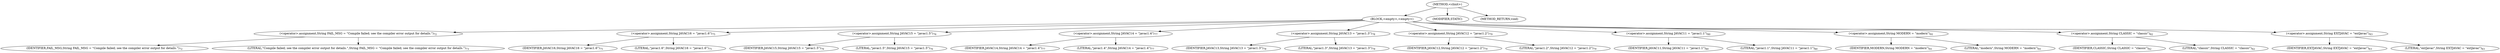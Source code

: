 digraph "&lt;clinit&gt;" {  
"1991" [label = <(METHOD,&lt;clinit&gt;)> ]
"1992" [label = <(BLOCK,&lt;empty&gt;,&lt;empty&gt;)> ]
"1993" [label = <(&lt;operator&gt;.assignment,String FAIL_MSG = &quot;Compile failed; see the compiler error output for details.&quot;)<SUB>72</SUB>> ]
"1994" [label = <(IDENTIFIER,FAIL_MSG,String FAIL_MSG = &quot;Compile failed; see the compiler error output for details.&quot;)<SUB>72</SUB>> ]
"1995" [label = <(LITERAL,&quot;Compile failed; see the compiler error output for details.&quot;,String FAIL_MSG = &quot;Compile failed; see the compiler error output for details.&quot;)<SUB>73</SUB>> ]
"1996" [label = <(&lt;operator&gt;.assignment,String JAVAC16 = &quot;javac1.6&quot;)<SUB>75</SUB>> ]
"1997" [label = <(IDENTIFIER,JAVAC16,String JAVAC16 = &quot;javac1.6&quot;)<SUB>75</SUB>> ]
"1998" [label = <(LITERAL,&quot;javac1.6&quot;,String JAVAC16 = &quot;javac1.6&quot;)<SUB>75</SUB>> ]
"1999" [label = <(&lt;operator&gt;.assignment,String JAVAC15 = &quot;javac1.5&quot;)<SUB>76</SUB>> ]
"2000" [label = <(IDENTIFIER,JAVAC15,String JAVAC15 = &quot;javac1.5&quot;)<SUB>76</SUB>> ]
"2001" [label = <(LITERAL,&quot;javac1.5&quot;,String JAVAC15 = &quot;javac1.5&quot;)<SUB>76</SUB>> ]
"2002" [label = <(&lt;operator&gt;.assignment,String JAVAC14 = &quot;javac1.4&quot;)<SUB>77</SUB>> ]
"2003" [label = <(IDENTIFIER,JAVAC14,String JAVAC14 = &quot;javac1.4&quot;)<SUB>77</SUB>> ]
"2004" [label = <(LITERAL,&quot;javac1.4&quot;,String JAVAC14 = &quot;javac1.4&quot;)<SUB>77</SUB>> ]
"2005" [label = <(&lt;operator&gt;.assignment,String JAVAC13 = &quot;javac1.3&quot;)<SUB>78</SUB>> ]
"2006" [label = <(IDENTIFIER,JAVAC13,String JAVAC13 = &quot;javac1.3&quot;)<SUB>78</SUB>> ]
"2007" [label = <(LITERAL,&quot;javac1.3&quot;,String JAVAC13 = &quot;javac1.3&quot;)<SUB>78</SUB>> ]
"2008" [label = <(&lt;operator&gt;.assignment,String JAVAC12 = &quot;javac1.2&quot;)<SUB>79</SUB>> ]
"2009" [label = <(IDENTIFIER,JAVAC12,String JAVAC12 = &quot;javac1.2&quot;)<SUB>79</SUB>> ]
"2010" [label = <(LITERAL,&quot;javac1.2&quot;,String JAVAC12 = &quot;javac1.2&quot;)<SUB>79</SUB>> ]
"2011" [label = <(&lt;operator&gt;.assignment,String JAVAC11 = &quot;javac1.1&quot;)<SUB>80</SUB>> ]
"2012" [label = <(IDENTIFIER,JAVAC11,String JAVAC11 = &quot;javac1.1&quot;)<SUB>80</SUB>> ]
"2013" [label = <(LITERAL,&quot;javac1.1&quot;,String JAVAC11 = &quot;javac1.1&quot;)<SUB>80</SUB>> ]
"2014" [label = <(&lt;operator&gt;.assignment,String MODERN = &quot;modern&quot;)<SUB>81</SUB>> ]
"2015" [label = <(IDENTIFIER,MODERN,String MODERN = &quot;modern&quot;)<SUB>81</SUB>> ]
"2016" [label = <(LITERAL,&quot;modern&quot;,String MODERN = &quot;modern&quot;)<SUB>81</SUB>> ]
"2017" [label = <(&lt;operator&gt;.assignment,String CLASSIC = &quot;classic&quot;)<SUB>82</SUB>> ]
"2018" [label = <(IDENTIFIER,CLASSIC,String CLASSIC = &quot;classic&quot;)<SUB>82</SUB>> ]
"2019" [label = <(LITERAL,&quot;classic&quot;,String CLASSIC = &quot;classic&quot;)<SUB>82</SUB>> ]
"2020" [label = <(&lt;operator&gt;.assignment,String EXTJAVAC = &quot;extJavac&quot;)<SUB>83</SUB>> ]
"2021" [label = <(IDENTIFIER,EXTJAVAC,String EXTJAVAC = &quot;extJavac&quot;)<SUB>83</SUB>> ]
"2022" [label = <(LITERAL,&quot;extJavac&quot;,String EXTJAVAC = &quot;extJavac&quot;)<SUB>83</SUB>> ]
"2023" [label = <(MODIFIER,STATIC)> ]
"2024" [label = <(METHOD_RETURN,void)> ]
  "1991" -> "1992" 
  "1991" -> "2023" 
  "1991" -> "2024" 
  "1992" -> "1993" 
  "1992" -> "1996" 
  "1992" -> "1999" 
  "1992" -> "2002" 
  "1992" -> "2005" 
  "1992" -> "2008" 
  "1992" -> "2011" 
  "1992" -> "2014" 
  "1992" -> "2017" 
  "1992" -> "2020" 
  "1993" -> "1994" 
  "1993" -> "1995" 
  "1996" -> "1997" 
  "1996" -> "1998" 
  "1999" -> "2000" 
  "1999" -> "2001" 
  "2002" -> "2003" 
  "2002" -> "2004" 
  "2005" -> "2006" 
  "2005" -> "2007" 
  "2008" -> "2009" 
  "2008" -> "2010" 
  "2011" -> "2012" 
  "2011" -> "2013" 
  "2014" -> "2015" 
  "2014" -> "2016" 
  "2017" -> "2018" 
  "2017" -> "2019" 
  "2020" -> "2021" 
  "2020" -> "2022" 
}
